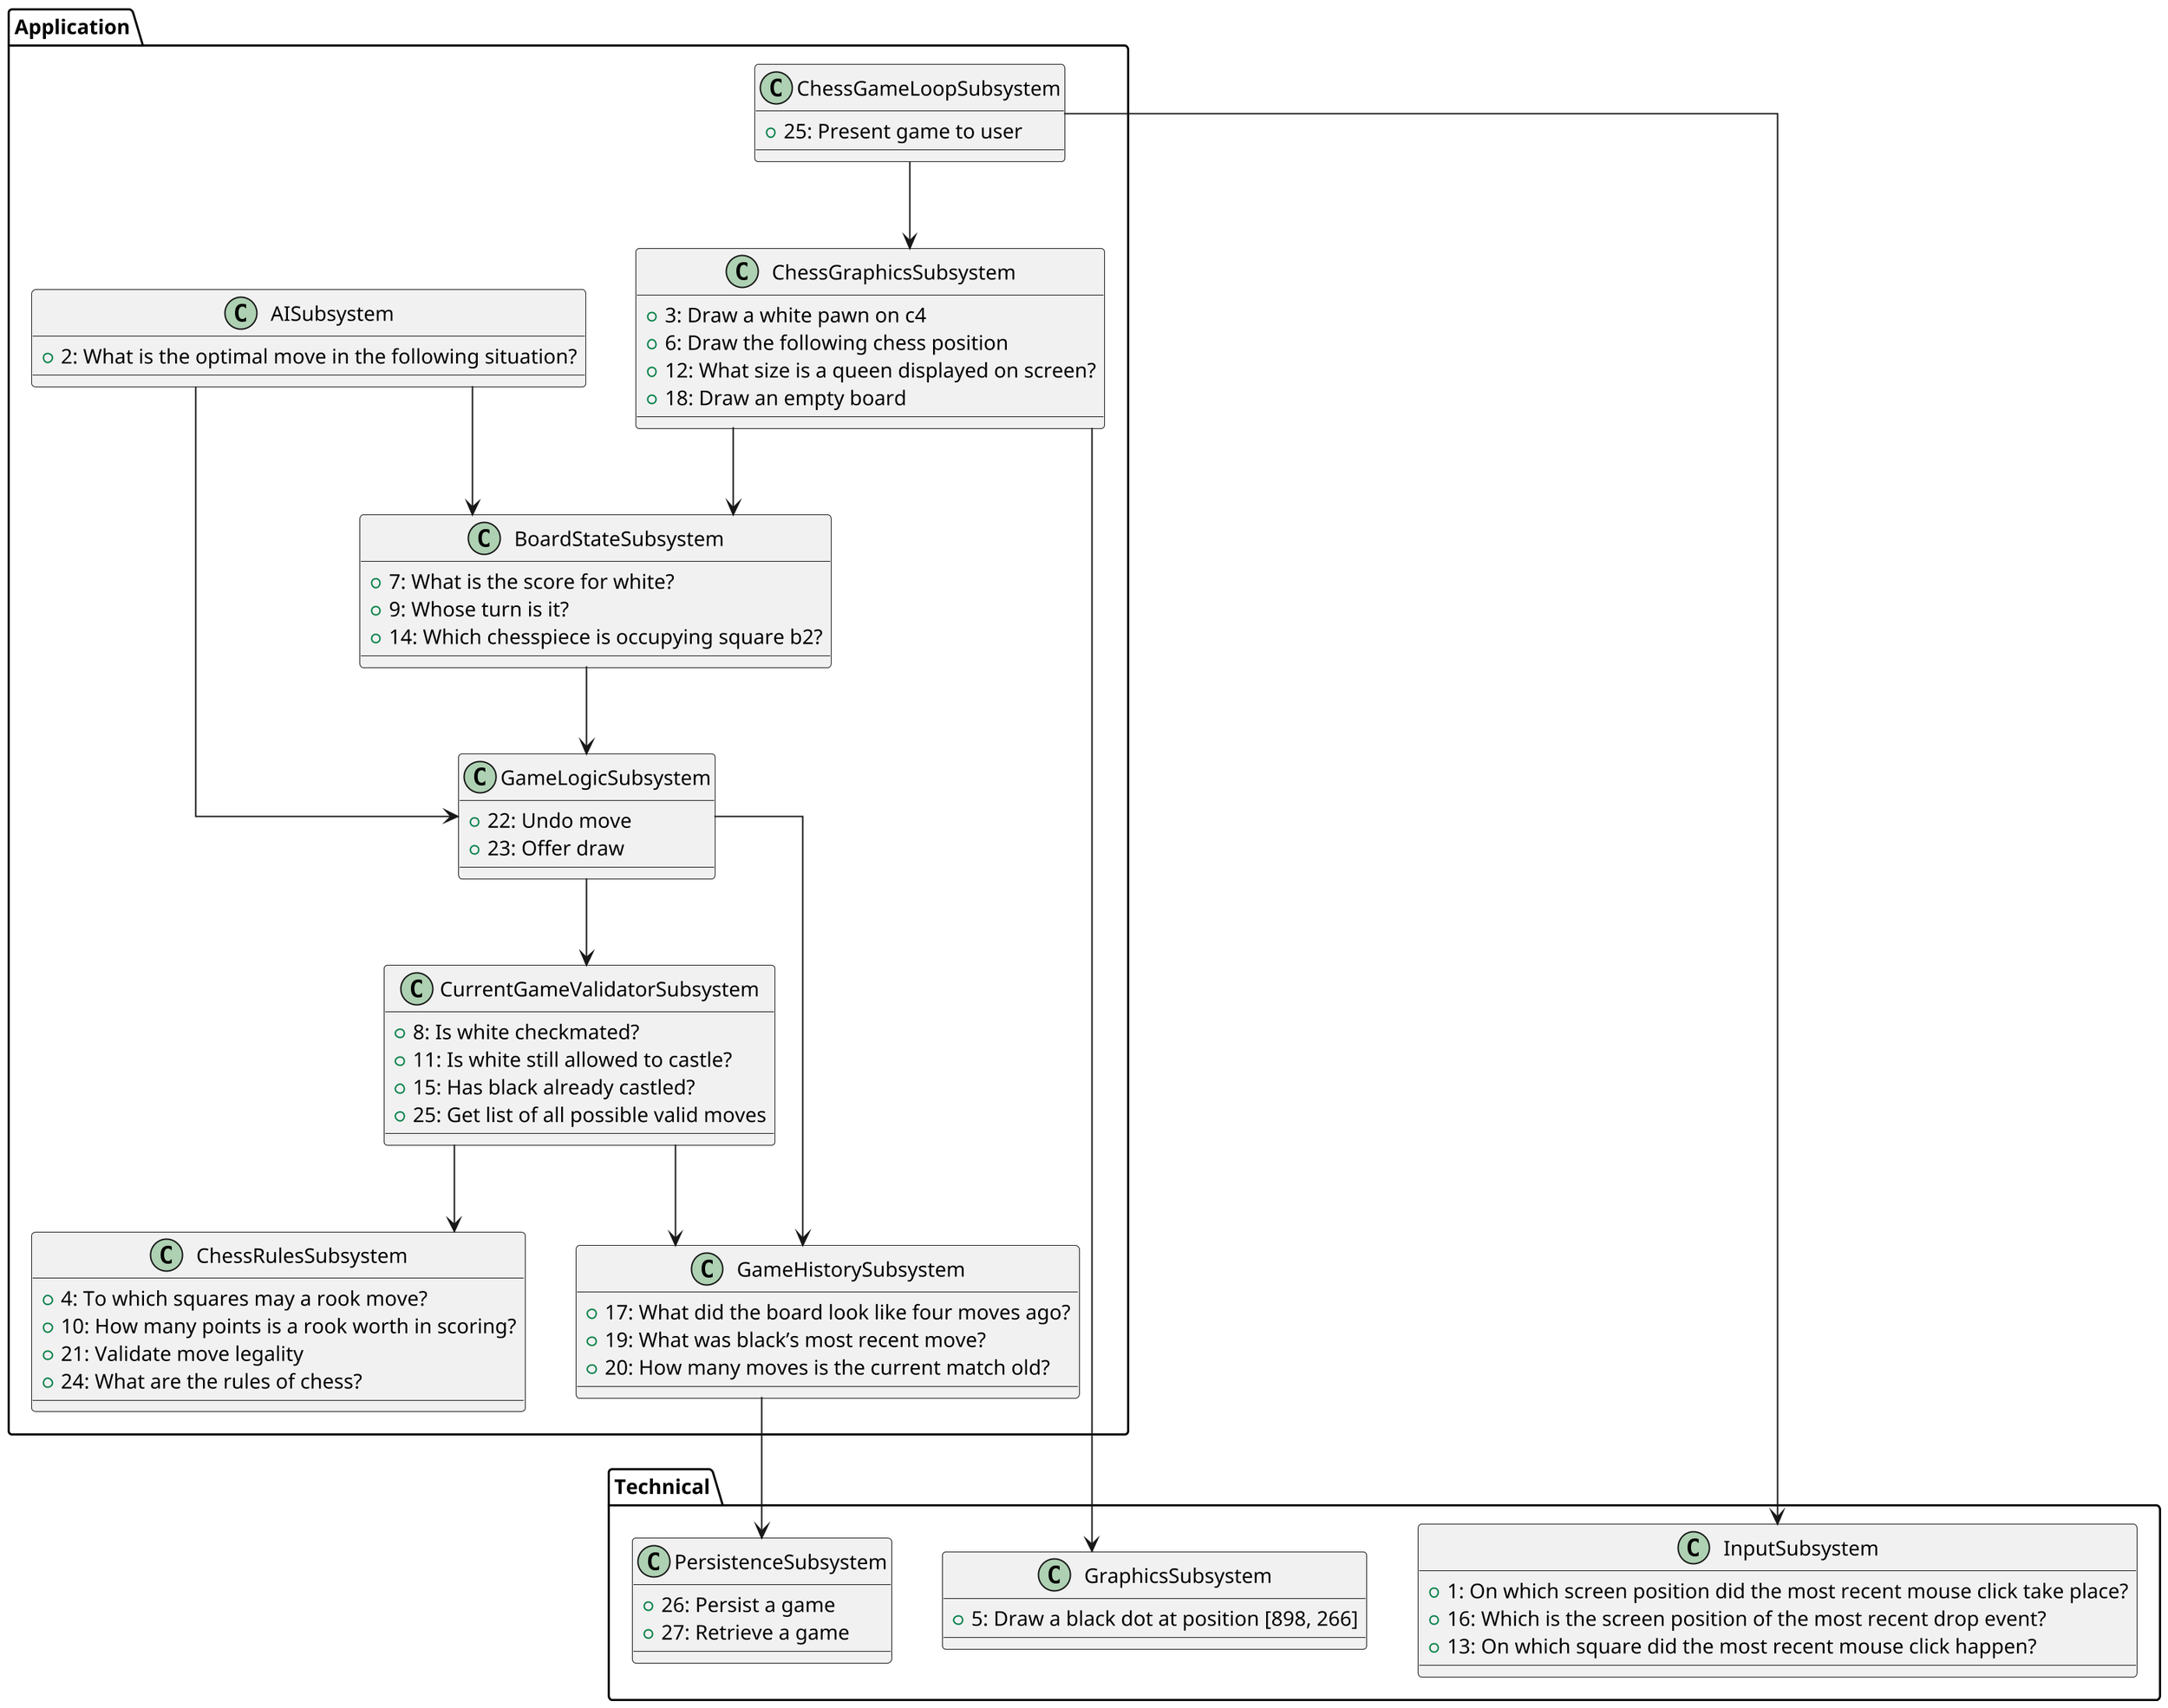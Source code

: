 @startuml
skinparam linetype ortho
skinparam dpi 200

package Application {
  class ChessRulesSubsystem {
    +4: To which squares may a rook move?
    +10: How many points is a rook worth in scoring?
    +21: Validate move legality
    +24: What are the rules of chess?
  }

  class CurrentGameValidatorSubsystem {
    +8: Is white checkmated?
    +11: Is white still allowed to castle?
    +15: Has black already castled?
    +25: Get list of all possible valid moves
  }

  class GameHistorySubsystem {
    +17: What did the board look like four moves ago?
    +19: What was black’s most recent move?
    +20: How many moves is the current match old?
  }

  class BoardStateSubsystem {
    +7: What is the score for white?
    +9: Whose turn is it?
    +14: Which chesspiece is occupying square b2?
  }

  class AISubsystem {
    +2: What is the optimal move in the following situation?
  }

  class GameLogicSubsystem {
    +22: Undo move
    +23: Offer draw
  }

  class ChessGameLoopSubsystem {
    +25: Present game to user
  }
  
  class ChessGraphicsSubsystem {
    +3: Draw a white pawn on c4
    +6: Draw the following chess position
    +12: What size is a queen displayed on screen?
    +18: Draw an empty board
  }
}

package Technical {
  class InputSubsystem {
    +1: On which screen position did the most recent mouse click take place?
    +16: Which is the screen position of the most recent drop event?
    +13: On which square did the most recent mouse click happen?
  }

  class GraphicsSubsystem {
    +5: Draw a black dot at position [898, 266]
  }

  class PersistenceSubsystem {
    +26: Persist a game
    +27: Retrieve a game
  }
}

AISubsystem --> BoardStateSubsystem
AISubsystem --> GameLogicSubsystem
BoardStateSubsystem --> GameLogicSubsystem
ChessGameLoopSubsystem --> ChessGraphicsSubsystem
ChessGameLoopSubsystem --> InputSubsystem
ChessGraphicsSubsystem --> BoardStateSubsystem
ChessGraphicsSubsystem --> GraphicsSubsystem
CurrentGameValidatorSubsystem --> ChessRulesSubsystem
CurrentGameValidatorSubsystem --> GameHistorySubsystem
GameHistorySubsystem --> PersistenceSubsystem
GameLogicSubsystem --> CurrentGameValidatorSubsystem
GameLogicSubsystem --> GameHistorySubsystem
@enduml
